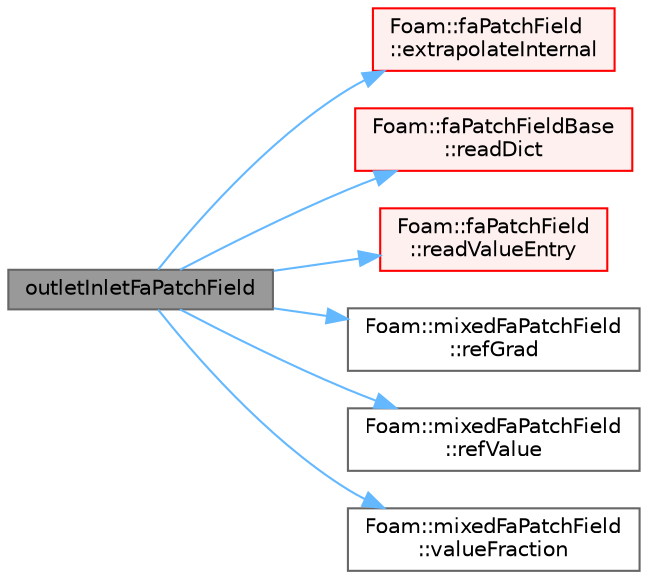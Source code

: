digraph "outletInletFaPatchField"
{
 // LATEX_PDF_SIZE
  bgcolor="transparent";
  edge [fontname=Helvetica,fontsize=10,labelfontname=Helvetica,labelfontsize=10];
  node [fontname=Helvetica,fontsize=10,shape=box,height=0.2,width=0.4];
  rankdir="LR";
  Node1 [id="Node000001",label="outletInletFaPatchField",height=0.2,width=0.4,color="gray40", fillcolor="grey60", style="filled", fontcolor="black",tooltip=" "];
  Node1 -> Node2 [id="edge1_Node000001_Node000002",color="steelblue1",style="solid",tooltip=" "];
  Node2 [id="Node000002",label="Foam::faPatchField\l::extrapolateInternal",height=0.2,width=0.4,color="red", fillcolor="#FFF0F0", style="filled",URL="$classFoam_1_1faPatchField.html#ad941697e32aa2ca9e41107ff773d5d60",tooltip=" "];
  Node1 -> Node4 [id="edge2_Node000001_Node000004",color="steelblue1",style="solid",tooltip=" "];
  Node4 [id="Node000004",label="Foam::faPatchFieldBase\l::readDict",height=0.2,width=0.4,color="red", fillcolor="#FFF0F0", style="filled",URL="$classFoam_1_1faPatchFieldBase.html#a66b6f5304d5592826c855d45921c13ab",tooltip=" "];
  Node1 -> Node6 [id="edge3_Node000001_Node000006",color="steelblue1",style="solid",tooltip=" "];
  Node6 [id="Node000006",label="Foam::faPatchField\l::readValueEntry",height=0.2,width=0.4,color="red", fillcolor="#FFF0F0", style="filled",URL="$classFoam_1_1faPatchField.html#acc37ee6906b724e1f390ed08e55df367",tooltip=" "];
  Node1 -> Node13 [id="edge4_Node000001_Node000013",color="steelblue1",style="solid",tooltip=" "];
  Node13 [id="Node000013",label="Foam::mixedFaPatchField\l::refGrad",height=0.2,width=0.4,color="grey40", fillcolor="white", style="filled",URL="$classFoam_1_1mixedFaPatchField.html#a7a478c5c5990903020a583e623cd4037",tooltip=" "];
  Node1 -> Node14 [id="edge5_Node000001_Node000014",color="steelblue1",style="solid",tooltip=" "];
  Node14 [id="Node000014",label="Foam::mixedFaPatchField\l::refValue",height=0.2,width=0.4,color="grey40", fillcolor="white", style="filled",URL="$classFoam_1_1mixedFaPatchField.html#ade3927d9cd381ce9430b9a92b53d15f9",tooltip=" "];
  Node1 -> Node15 [id="edge6_Node000001_Node000015",color="steelblue1",style="solid",tooltip=" "];
  Node15 [id="Node000015",label="Foam::mixedFaPatchField\l::valueFraction",height=0.2,width=0.4,color="grey40", fillcolor="white", style="filled",URL="$classFoam_1_1mixedFaPatchField.html#af1b290620a57969bc5d80a626132ae82",tooltip=" "];
}
